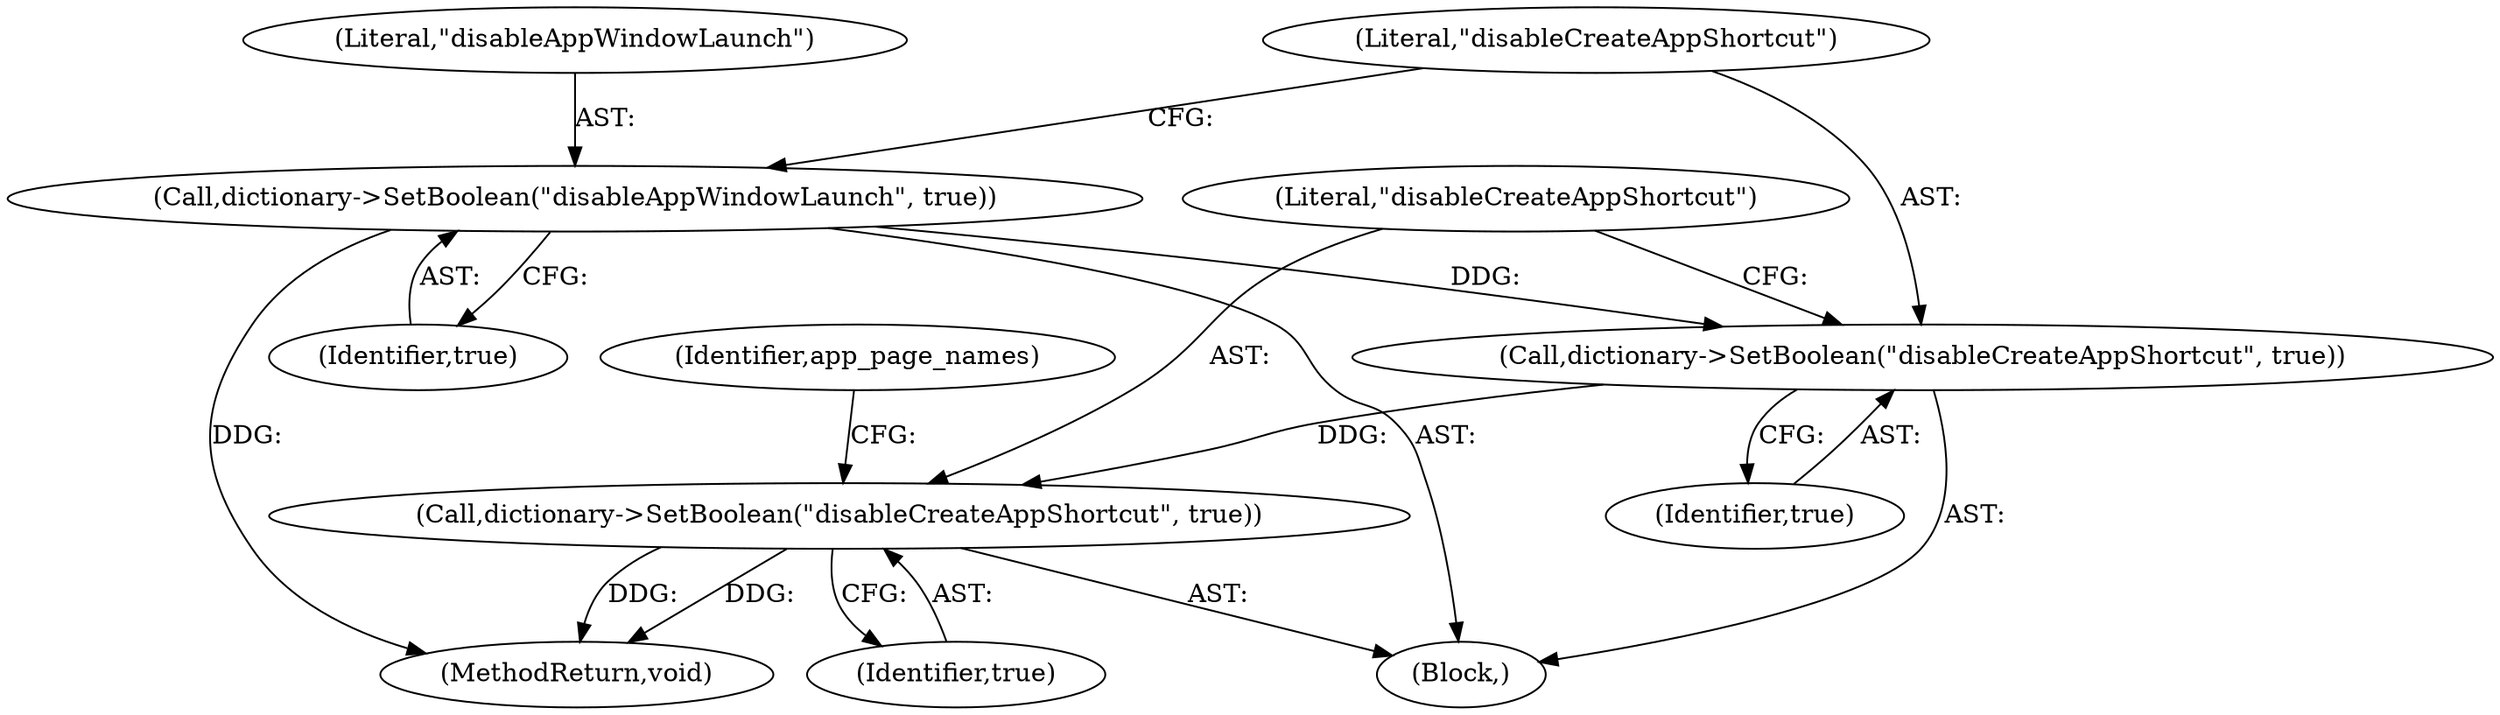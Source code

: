 digraph "1_Chrome_438b99bc730bc665eedfc62c4eb864c981e5c65f_1@del" {
"1000152" [label="(Call,dictionary->SetBoolean(\"disableCreateAppShortcut\", true))"];
"1000149" [label="(Call,dictionary->SetBoolean(\"disableAppWindowLaunch\", true))"];
"1000155" [label="(Call,dictionary->SetBoolean(\"disableCreateAppShortcut\", true))"];
"1000156" [label="(Literal,\"disableCreateAppShortcut\")"];
"1000149" [label="(Call,dictionary->SetBoolean(\"disableAppWindowLaunch\", true))"];
"1000102" [label="(Block,)"];
"1000153" [label="(Literal,\"disableCreateAppShortcut\")"];
"1000150" [label="(Literal,\"disableAppWindowLaunch\")"];
"1000191" [label="(MethodReturn,void)"];
"1000157" [label="(Identifier,true)"];
"1000154" [label="(Identifier,true)"];
"1000155" [label="(Call,dictionary->SetBoolean(\"disableCreateAppShortcut\", true))"];
"1000160" [label="(Identifier,app_page_names)"];
"1000152" [label="(Call,dictionary->SetBoolean(\"disableCreateAppShortcut\", true))"];
"1000151" [label="(Identifier,true)"];
"1000152" -> "1000102"  [label="AST: "];
"1000152" -> "1000154"  [label="CFG: "];
"1000153" -> "1000152"  [label="AST: "];
"1000154" -> "1000152"  [label="AST: "];
"1000156" -> "1000152"  [label="CFG: "];
"1000149" -> "1000152"  [label="DDG: "];
"1000152" -> "1000155"  [label="DDG: "];
"1000149" -> "1000102"  [label="AST: "];
"1000149" -> "1000151"  [label="CFG: "];
"1000150" -> "1000149"  [label="AST: "];
"1000151" -> "1000149"  [label="AST: "];
"1000153" -> "1000149"  [label="CFG: "];
"1000149" -> "1000191"  [label="DDG: "];
"1000155" -> "1000102"  [label="AST: "];
"1000155" -> "1000157"  [label="CFG: "];
"1000156" -> "1000155"  [label="AST: "];
"1000157" -> "1000155"  [label="AST: "];
"1000160" -> "1000155"  [label="CFG: "];
"1000155" -> "1000191"  [label="DDG: "];
"1000155" -> "1000191"  [label="DDG: "];
}
